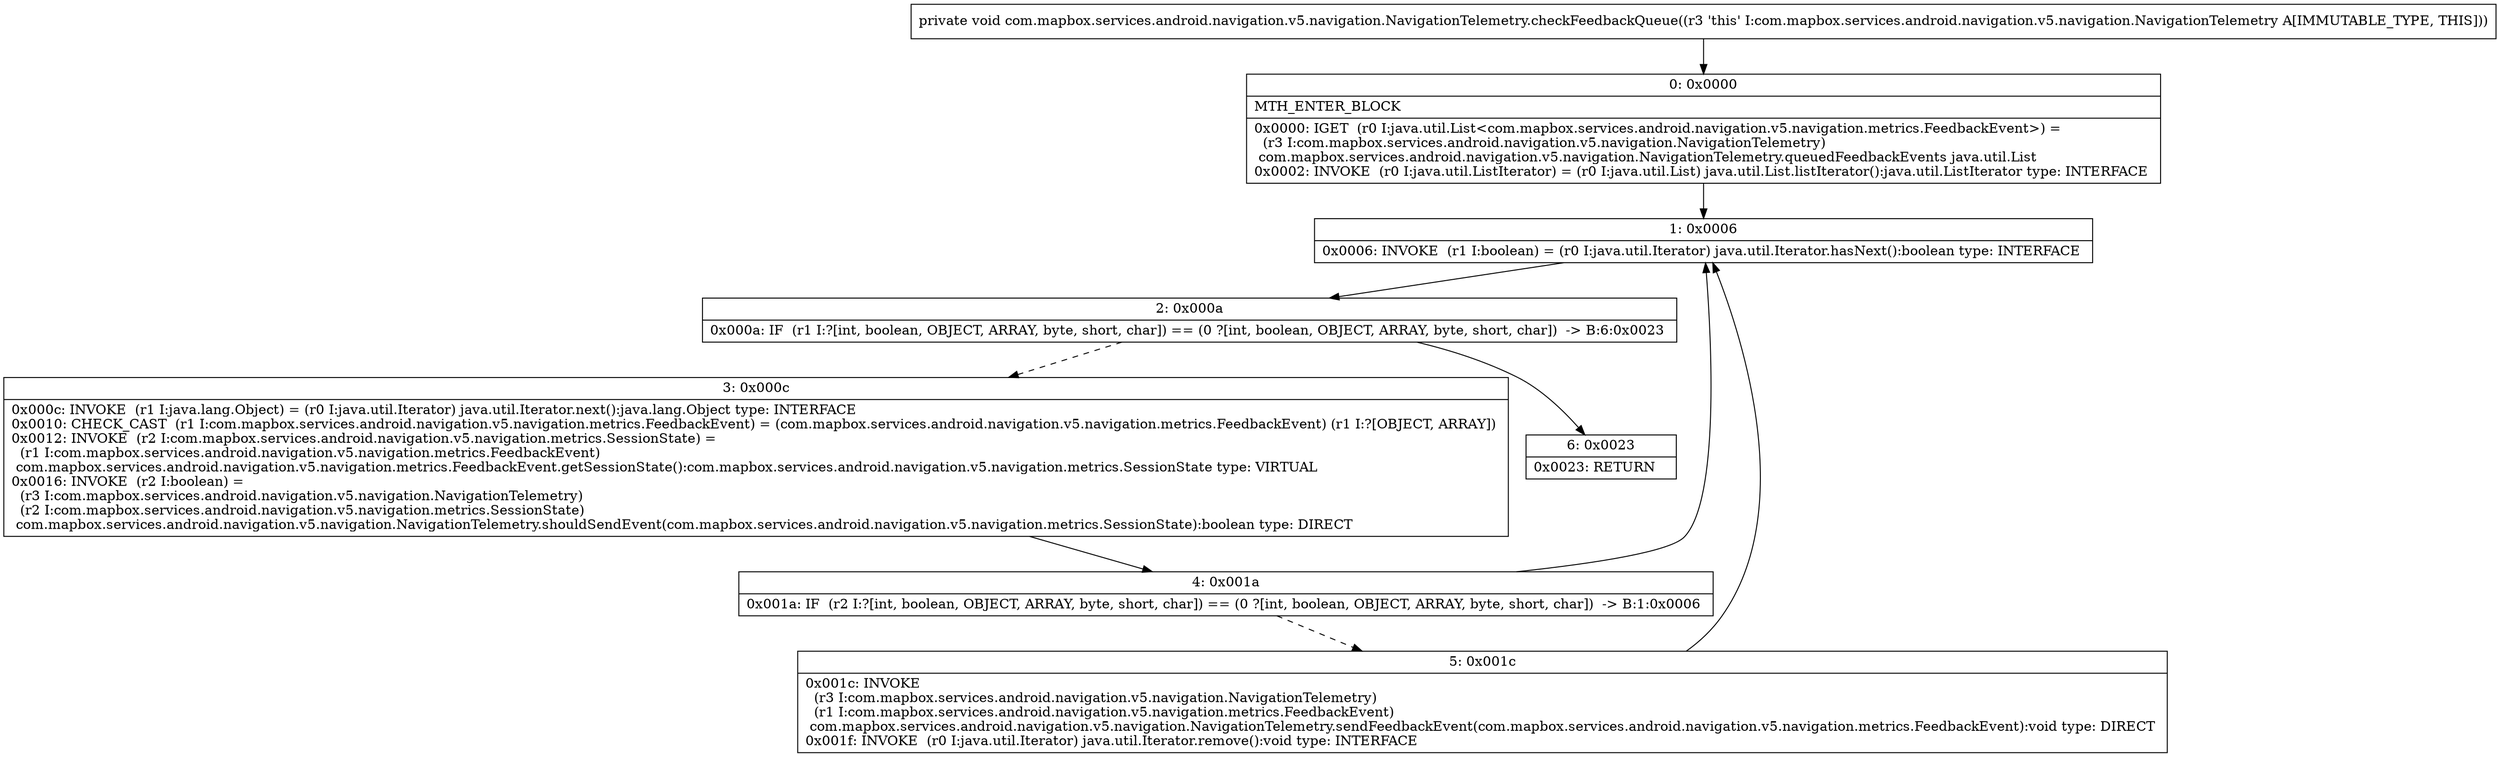 digraph "CFG forcom.mapbox.services.android.navigation.v5.navigation.NavigationTelemetry.checkFeedbackQueue()V" {
Node_0 [shape=record,label="{0\:\ 0x0000|MTH_ENTER_BLOCK\l|0x0000: IGET  (r0 I:java.util.List\<com.mapbox.services.android.navigation.v5.navigation.metrics.FeedbackEvent\>) = \l  (r3 I:com.mapbox.services.android.navigation.v5.navigation.NavigationTelemetry)\l com.mapbox.services.android.navigation.v5.navigation.NavigationTelemetry.queuedFeedbackEvents java.util.List \l0x0002: INVOKE  (r0 I:java.util.ListIterator) = (r0 I:java.util.List) java.util.List.listIterator():java.util.ListIterator type: INTERFACE \l}"];
Node_1 [shape=record,label="{1\:\ 0x0006|0x0006: INVOKE  (r1 I:boolean) = (r0 I:java.util.Iterator) java.util.Iterator.hasNext():boolean type: INTERFACE \l}"];
Node_2 [shape=record,label="{2\:\ 0x000a|0x000a: IF  (r1 I:?[int, boolean, OBJECT, ARRAY, byte, short, char]) == (0 ?[int, boolean, OBJECT, ARRAY, byte, short, char])  \-\> B:6:0x0023 \l}"];
Node_3 [shape=record,label="{3\:\ 0x000c|0x000c: INVOKE  (r1 I:java.lang.Object) = (r0 I:java.util.Iterator) java.util.Iterator.next():java.lang.Object type: INTERFACE \l0x0010: CHECK_CAST  (r1 I:com.mapbox.services.android.navigation.v5.navigation.metrics.FeedbackEvent) = (com.mapbox.services.android.navigation.v5.navigation.metrics.FeedbackEvent) (r1 I:?[OBJECT, ARRAY]) \l0x0012: INVOKE  (r2 I:com.mapbox.services.android.navigation.v5.navigation.metrics.SessionState) = \l  (r1 I:com.mapbox.services.android.navigation.v5.navigation.metrics.FeedbackEvent)\l com.mapbox.services.android.navigation.v5.navigation.metrics.FeedbackEvent.getSessionState():com.mapbox.services.android.navigation.v5.navigation.metrics.SessionState type: VIRTUAL \l0x0016: INVOKE  (r2 I:boolean) = \l  (r3 I:com.mapbox.services.android.navigation.v5.navigation.NavigationTelemetry)\l  (r2 I:com.mapbox.services.android.navigation.v5.navigation.metrics.SessionState)\l com.mapbox.services.android.navigation.v5.navigation.NavigationTelemetry.shouldSendEvent(com.mapbox.services.android.navigation.v5.navigation.metrics.SessionState):boolean type: DIRECT \l}"];
Node_4 [shape=record,label="{4\:\ 0x001a|0x001a: IF  (r2 I:?[int, boolean, OBJECT, ARRAY, byte, short, char]) == (0 ?[int, boolean, OBJECT, ARRAY, byte, short, char])  \-\> B:1:0x0006 \l}"];
Node_5 [shape=record,label="{5\:\ 0x001c|0x001c: INVOKE  \l  (r3 I:com.mapbox.services.android.navigation.v5.navigation.NavigationTelemetry)\l  (r1 I:com.mapbox.services.android.navigation.v5.navigation.metrics.FeedbackEvent)\l com.mapbox.services.android.navigation.v5.navigation.NavigationTelemetry.sendFeedbackEvent(com.mapbox.services.android.navigation.v5.navigation.metrics.FeedbackEvent):void type: DIRECT \l0x001f: INVOKE  (r0 I:java.util.Iterator) java.util.Iterator.remove():void type: INTERFACE \l}"];
Node_6 [shape=record,label="{6\:\ 0x0023|0x0023: RETURN   \l}"];
MethodNode[shape=record,label="{private void com.mapbox.services.android.navigation.v5.navigation.NavigationTelemetry.checkFeedbackQueue((r3 'this' I:com.mapbox.services.android.navigation.v5.navigation.NavigationTelemetry A[IMMUTABLE_TYPE, THIS])) }"];
MethodNode -> Node_0;
Node_0 -> Node_1;
Node_1 -> Node_2;
Node_2 -> Node_3[style=dashed];
Node_2 -> Node_6;
Node_3 -> Node_4;
Node_4 -> Node_1;
Node_4 -> Node_5[style=dashed];
Node_5 -> Node_1;
}

